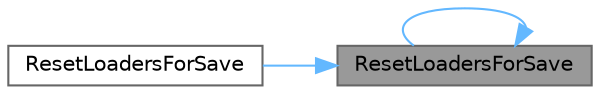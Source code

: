 digraph "ResetLoadersForSave"
{
 // INTERACTIVE_SVG=YES
 // LATEX_PDF_SIZE
  bgcolor="transparent";
  edge [fontname=Helvetica,fontsize=10,labelfontname=Helvetica,labelfontsize=10];
  node [fontname=Helvetica,fontsize=10,shape=box,height=0.2,width=0.4];
  rankdir="RL";
  Node1 [id="Node000001",label="ResetLoadersForSave",height=0.2,width=0.4,color="gray40", fillcolor="grey60", style="filled", fontcolor="black",tooltip="Reset the loader for the given package if it is using the given filename, so we can write to the file..."];
  Node1 -> Node2 [id="edge1_Node000001_Node000002",dir="back",color="steelblue1",style="solid",tooltip=" "];
  Node2 [id="Node000002",label="ResetLoadersForSave",height=0.2,width=0.4,color="grey40", fillcolor="white", style="filled",URL="$d8/d3d/Linker_8h.html#a25bf5fed8989c22d11ff22e5646042de",tooltip="Reset the loaders for the given packages if they are using the given filenames, so we can write to th..."];
  Node1 -> Node1 [id="edge2_Node000001_Node000001",dir="back",color="steelblue1",style="solid",tooltip=" "];
}
